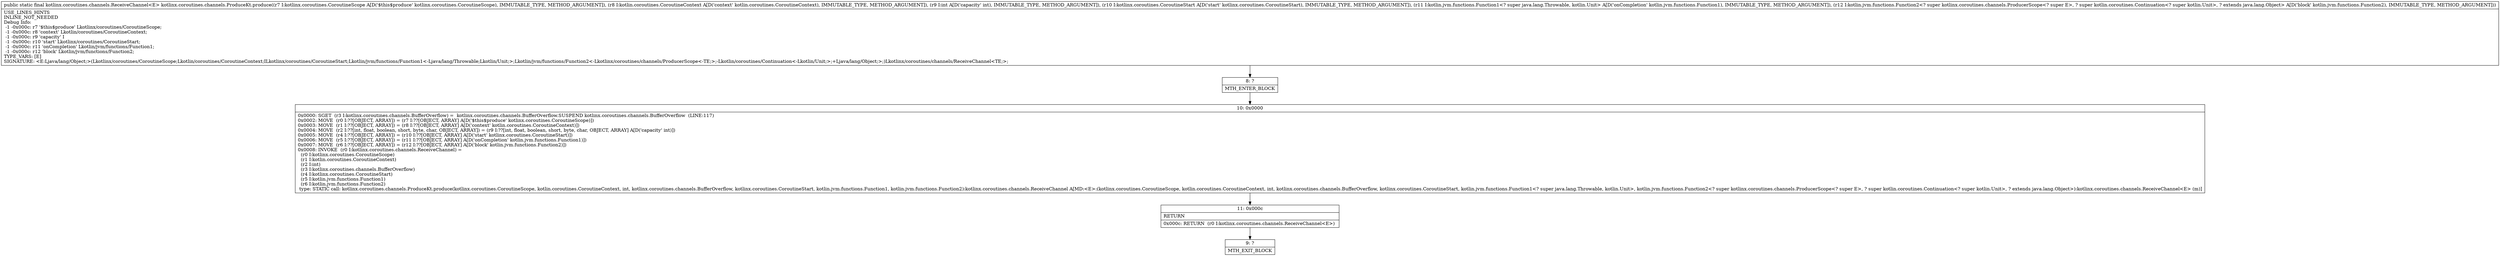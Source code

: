 digraph "CFG forkotlinx.coroutines.channels.ProduceKt.produce(Lkotlinx\/coroutines\/CoroutineScope;Lkotlin\/coroutines\/CoroutineContext;ILkotlinx\/coroutines\/CoroutineStart;Lkotlin\/jvm\/functions\/Function1;Lkotlin\/jvm\/functions\/Function2;)Lkotlinx\/coroutines\/channels\/ReceiveChannel;" {
Node_8 [shape=record,label="{8\:\ ?|MTH_ENTER_BLOCK\l}"];
Node_10 [shape=record,label="{10\:\ 0x0000|0x0000: SGET  (r3 I:kotlinx.coroutines.channels.BufferOverflow) =  kotlinx.coroutines.channels.BufferOverflow.SUSPEND kotlinx.coroutines.channels.BufferOverflow  (LINE:117)\l0x0002: MOVE  (r0 I:??[OBJECT, ARRAY]) = (r7 I:??[OBJECT, ARRAY] A[D('$this$produce' kotlinx.coroutines.CoroutineScope)]) \l0x0003: MOVE  (r1 I:??[OBJECT, ARRAY]) = (r8 I:??[OBJECT, ARRAY] A[D('context' kotlin.coroutines.CoroutineContext)]) \l0x0004: MOVE  (r2 I:??[int, float, boolean, short, byte, char, OBJECT, ARRAY]) = (r9 I:??[int, float, boolean, short, byte, char, OBJECT, ARRAY] A[D('capacity' int)]) \l0x0005: MOVE  (r4 I:??[OBJECT, ARRAY]) = (r10 I:??[OBJECT, ARRAY] A[D('start' kotlinx.coroutines.CoroutineStart)]) \l0x0006: MOVE  (r5 I:??[OBJECT, ARRAY]) = (r11 I:??[OBJECT, ARRAY] A[D('onCompletion' kotlin.jvm.functions.Function1)]) \l0x0007: MOVE  (r6 I:??[OBJECT, ARRAY]) = (r12 I:??[OBJECT, ARRAY] A[D('block' kotlin.jvm.functions.Function2)]) \l0x0008: INVOKE  (r0 I:kotlinx.coroutines.channels.ReceiveChannel) = \l  (r0 I:kotlinx.coroutines.CoroutineScope)\l  (r1 I:kotlin.coroutines.CoroutineContext)\l  (r2 I:int)\l  (r3 I:kotlinx.coroutines.channels.BufferOverflow)\l  (r4 I:kotlinx.coroutines.CoroutineStart)\l  (r5 I:kotlin.jvm.functions.Function1)\l  (r6 I:kotlin.jvm.functions.Function2)\l type: STATIC call: kotlinx.coroutines.channels.ProduceKt.produce(kotlinx.coroutines.CoroutineScope, kotlin.coroutines.CoroutineContext, int, kotlinx.coroutines.channels.BufferOverflow, kotlinx.coroutines.CoroutineStart, kotlin.jvm.functions.Function1, kotlin.jvm.functions.Function2):kotlinx.coroutines.channels.ReceiveChannel A[MD:\<E\>:(kotlinx.coroutines.CoroutineScope, kotlin.coroutines.CoroutineContext, int, kotlinx.coroutines.channels.BufferOverflow, kotlinx.coroutines.CoroutineStart, kotlin.jvm.functions.Function1\<? super java.lang.Throwable, kotlin.Unit\>, kotlin.jvm.functions.Function2\<? super kotlinx.coroutines.channels.ProducerScope\<? super E\>, ? super kotlin.coroutines.Continuation\<? super kotlin.Unit\>, ? extends java.lang.Object\>):kotlinx.coroutines.channels.ReceiveChannel\<E\> (m)]\l}"];
Node_11 [shape=record,label="{11\:\ 0x000c|RETURN\l|0x000c: RETURN  (r0 I:kotlinx.coroutines.channels.ReceiveChannel\<E\>) \l}"];
Node_9 [shape=record,label="{9\:\ ?|MTH_EXIT_BLOCK\l}"];
MethodNode[shape=record,label="{public static final kotlinx.coroutines.channels.ReceiveChannel\<E\> kotlinx.coroutines.channels.ProduceKt.produce((r7 I:kotlinx.coroutines.CoroutineScope A[D('$this$produce' kotlinx.coroutines.CoroutineScope), IMMUTABLE_TYPE, METHOD_ARGUMENT]), (r8 I:kotlin.coroutines.CoroutineContext A[D('context' kotlin.coroutines.CoroutineContext), IMMUTABLE_TYPE, METHOD_ARGUMENT]), (r9 I:int A[D('capacity' int), IMMUTABLE_TYPE, METHOD_ARGUMENT]), (r10 I:kotlinx.coroutines.CoroutineStart A[D('start' kotlinx.coroutines.CoroutineStart), IMMUTABLE_TYPE, METHOD_ARGUMENT]), (r11 I:kotlin.jvm.functions.Function1\<? super java.lang.Throwable, kotlin.Unit\> A[D('onCompletion' kotlin.jvm.functions.Function1), IMMUTABLE_TYPE, METHOD_ARGUMENT]), (r12 I:kotlin.jvm.functions.Function2\<? super kotlinx.coroutines.channels.ProducerScope\<? super E\>, ? super kotlin.coroutines.Continuation\<? super kotlin.Unit\>, ? extends java.lang.Object\> A[D('block' kotlin.jvm.functions.Function2), IMMUTABLE_TYPE, METHOD_ARGUMENT]))  | USE_LINES_HINTS\lINLINE_NOT_NEEDED\lDebug Info:\l  \-1 \-0x000c: r7 '$this$produce' Lkotlinx\/coroutines\/CoroutineScope;\l  \-1 \-0x000c: r8 'context' Lkotlin\/coroutines\/CoroutineContext;\l  \-1 \-0x000c: r9 'capacity' I\l  \-1 \-0x000c: r10 'start' Lkotlinx\/coroutines\/CoroutineStart;\l  \-1 \-0x000c: r11 'onCompletion' Lkotlin\/jvm\/functions\/Function1;\l  \-1 \-0x000c: r12 'block' Lkotlin\/jvm\/functions\/Function2;\lTYPE_VARS: [E]\lSIGNATURE: \<E:Ljava\/lang\/Object;\>(Lkotlinx\/coroutines\/CoroutineScope;Lkotlin\/coroutines\/CoroutineContext;ILkotlinx\/coroutines\/CoroutineStart;Lkotlin\/jvm\/functions\/Function1\<\-Ljava\/lang\/Throwable;Lkotlin\/Unit;\>;Lkotlin\/jvm\/functions\/Function2\<\-Lkotlinx\/coroutines\/channels\/ProducerScope\<\-TE;\>;\-Lkotlin\/coroutines\/Continuation\<\-Lkotlin\/Unit;\>;+Ljava\/lang\/Object;\>;)Lkotlinx\/coroutines\/channels\/ReceiveChannel\<TE;\>;\l}"];
MethodNode -> Node_8;Node_8 -> Node_10;
Node_10 -> Node_11;
Node_11 -> Node_9;
}

